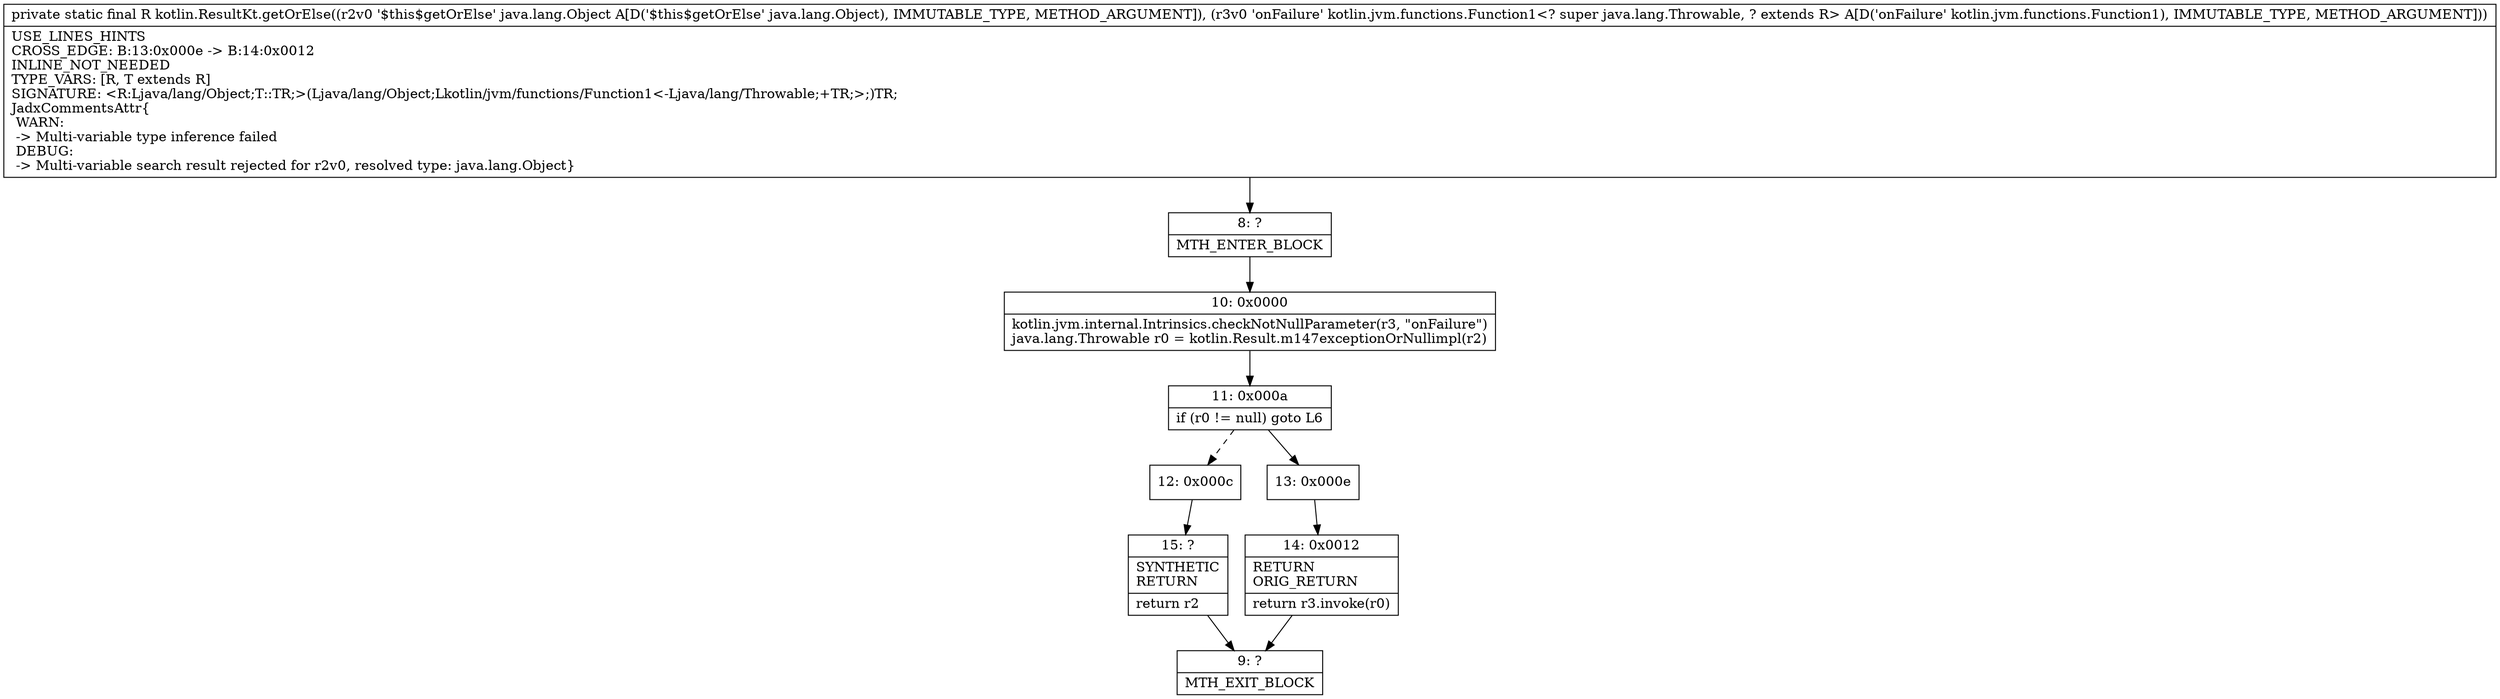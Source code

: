 digraph "CFG forkotlin.ResultKt.getOrElse(Ljava\/lang\/Object;Lkotlin\/jvm\/functions\/Function1;)Ljava\/lang\/Object;" {
Node_8 [shape=record,label="{8\:\ ?|MTH_ENTER_BLOCK\l}"];
Node_10 [shape=record,label="{10\:\ 0x0000|kotlin.jvm.internal.Intrinsics.checkNotNullParameter(r3, \"onFailure\")\ljava.lang.Throwable r0 = kotlin.Result.m147exceptionOrNullimpl(r2)\l}"];
Node_11 [shape=record,label="{11\:\ 0x000a|if (r0 != null) goto L6\l}"];
Node_12 [shape=record,label="{12\:\ 0x000c}"];
Node_15 [shape=record,label="{15\:\ ?|SYNTHETIC\lRETURN\l|return r2\l}"];
Node_9 [shape=record,label="{9\:\ ?|MTH_EXIT_BLOCK\l}"];
Node_13 [shape=record,label="{13\:\ 0x000e}"];
Node_14 [shape=record,label="{14\:\ 0x0012|RETURN\lORIG_RETURN\l|return r3.invoke(r0)\l}"];
MethodNode[shape=record,label="{private static final R kotlin.ResultKt.getOrElse((r2v0 '$this$getOrElse' java.lang.Object A[D('$this$getOrElse' java.lang.Object), IMMUTABLE_TYPE, METHOD_ARGUMENT]), (r3v0 'onFailure' kotlin.jvm.functions.Function1\<? super java.lang.Throwable, ? extends R\> A[D('onFailure' kotlin.jvm.functions.Function1), IMMUTABLE_TYPE, METHOD_ARGUMENT]))  | USE_LINES_HINTS\lCROSS_EDGE: B:13:0x000e \-\> B:14:0x0012\lINLINE_NOT_NEEDED\lTYPE_VARS: [R, T extends R]\lSIGNATURE: \<R:Ljava\/lang\/Object;T::TR;\>(Ljava\/lang\/Object;Lkotlin\/jvm\/functions\/Function1\<\-Ljava\/lang\/Throwable;+TR;\>;)TR;\lJadxCommentsAttr\{\l WARN: \l \-\> Multi\-variable type inference failed\l DEBUG: \l \-\> Multi\-variable search result rejected for r2v0, resolved type: java.lang.Object\}\l}"];
MethodNode -> Node_8;Node_8 -> Node_10;
Node_10 -> Node_11;
Node_11 -> Node_12[style=dashed];
Node_11 -> Node_13;
Node_12 -> Node_15;
Node_15 -> Node_9;
Node_13 -> Node_14;
Node_14 -> Node_9;
}

